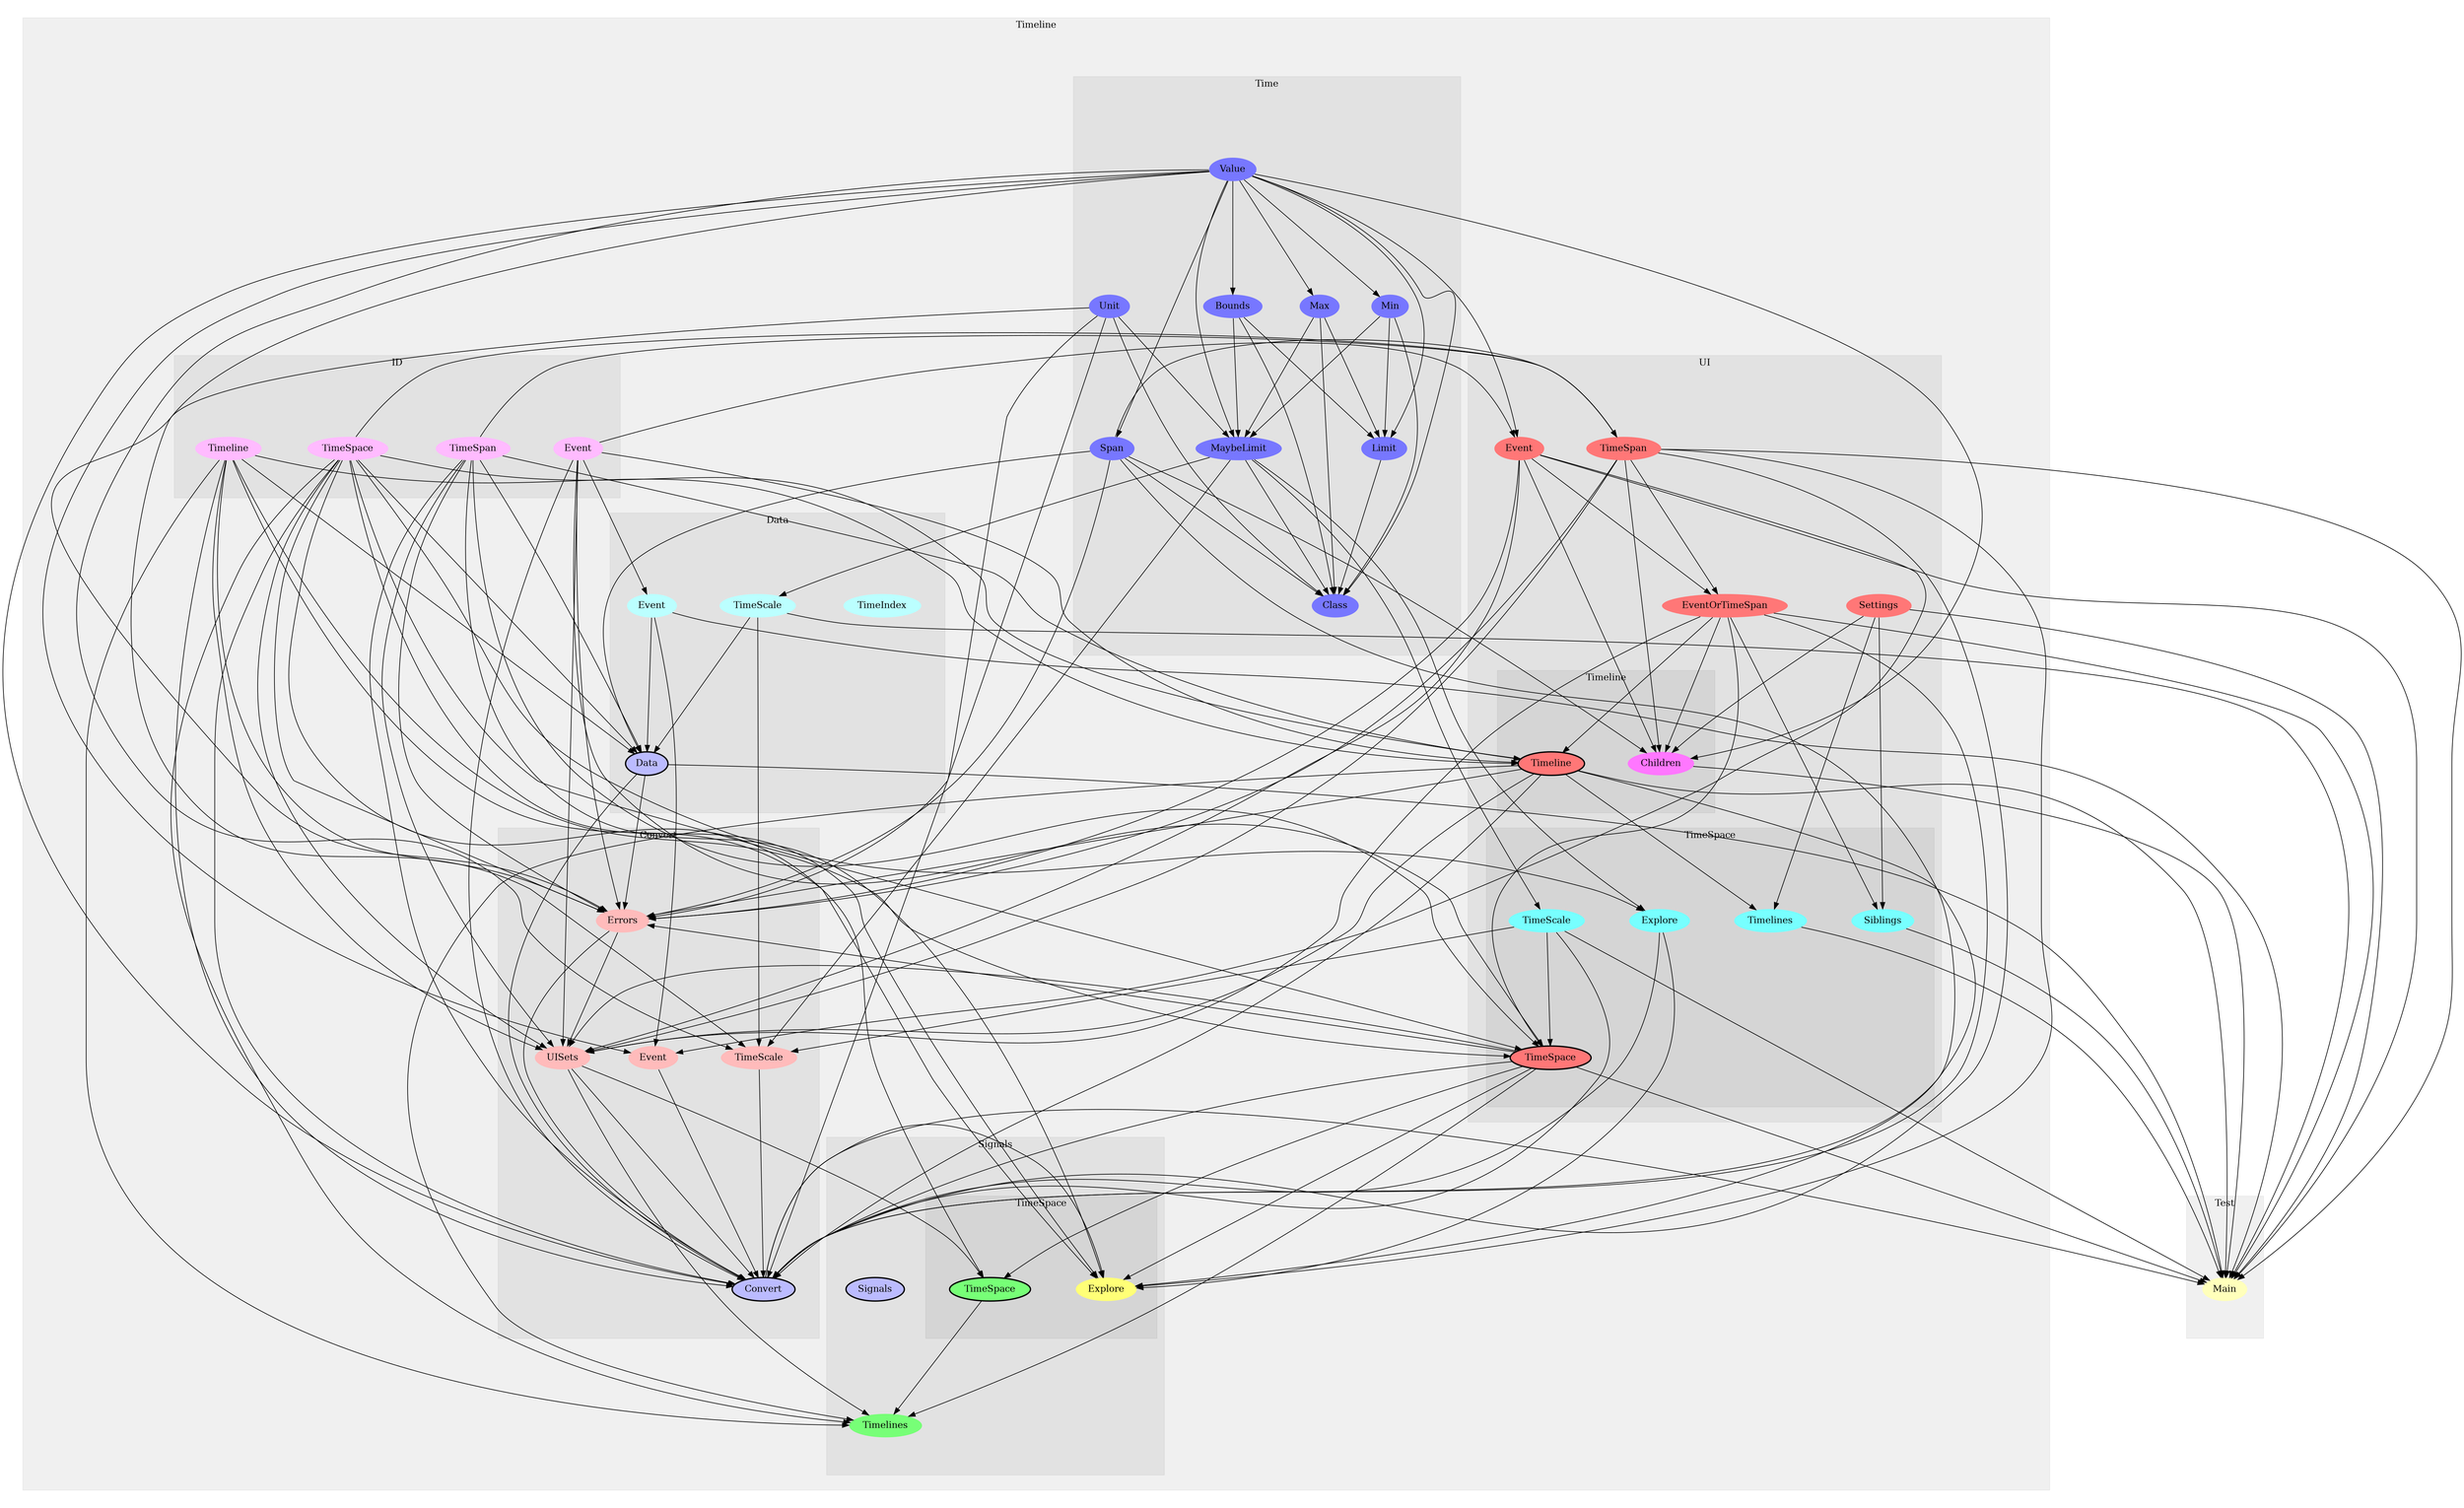 digraph Modules {
size="48,32";
ratio="fill";
subgraph cluster_0 {
label="Test";
color="#0000000F";
style="filled";
u37[label="Main",style="filled",fillcolor="#ffffbb",penwidth="0"];

}
subgraph cluster_1 {
label="Timeline";
color="#0000000F";
style="filled";
subgraph cluster_2 {
label="Convert";
color="#0000000F";
style="filled";
u16[label="Convert",style="filled,bold",fillcolor="#bbbbff"];
u3[label="Event",style="filled",fillcolor="#ffbbbb",penwidth="0"];
u4[label="UISets",style="filled",fillcolor="#ffbbbb",penwidth="0"];
u5[label="TimeScale",style="filled",fillcolor="#ffbbbb",penwidth="0"];
u6[label="Errors",style="filled",fillcolor="#ffbbbb",penwidth="0"];

}
subgraph cluster_3 {
label="Data";
color="#0000000F";
style="filled";
u15[label="Data",style="filled,bold",fillcolor="#bbbbff"];
u0[label="TimeIndex",style="filled",fillcolor="#bbffff",penwidth="0"];
u1[label="Event",style="filled",fillcolor="#bbffff",penwidth="0"];
u2[label="TimeScale",style="filled",fillcolor="#bbffff",penwidth="0"];

}
subgraph cluster_4 {
label="ID";
color="#0000000F";
style="filled";
u7[label="Timeline",style="filled",fillcolor="#ffbbff",penwidth="0"];
u8[label="TimeSpace",style="filled",fillcolor="#ffbbff",penwidth="0"];
u9[label="TimeSpan",style="filled",fillcolor="#ffbbff",penwidth="0"];
u10[label="Event",style="filled",fillcolor="#ffbbff",penwidth="0"];

}
subgraph cluster_5 {
label="Signals";
color="#0000000F";
style="filled";
u14[label="Signals",style="filled,bold",fillcolor="#bbbbff"];
u13[label="Timelines",style="filled",fillcolor="#77ff77",penwidth="0"];
subgraph cluster_6 {
label="TimeSpace";
color="#0000000F";
style="filled";
u11[label="TimeSpace",style="filled,bold",fillcolor="#77ff77"];
u12[label="Explore",style="filled",fillcolor="#ffff77",penwidth="0"];

}

}
subgraph cluster_7 {
label="Time";
color="#0000000F";
style="filled";
u28[label="Unit",style="filled",fillcolor="#7777ff",penwidth="0"];
u29[label="Span",style="filled",fillcolor="#7777ff",penwidth="0"];
u30[label="MaybeLimit",style="filled",fillcolor="#7777ff",penwidth="0"];
u31[label="Class",style="filled",fillcolor="#7777ff",penwidth="0"];
u32[label="Value",style="filled",fillcolor="#7777ff",penwidth="0"];
u33[label="Bounds",style="filled",fillcolor="#7777ff",penwidth="0"];
u34[label="Limit",style="filled",fillcolor="#7777ff",penwidth="0"];
u35[label="Max",style="filled",fillcolor="#7777ff",penwidth="0"];
u36[label="Min",style="filled",fillcolor="#7777ff",penwidth="0"];

}
subgraph cluster_8 {
label="UI";
color="#0000000F";
style="filled";
u17[label="EventOrTimeSpan",style="filled",fillcolor="#ff7777",penwidth="0"];
u19[label="Settings",style="filled",fillcolor="#ff7777",penwidth="0"];
u22[label="TimeSpan",style="filled",fillcolor="#ff7777",penwidth="0"];
u23[label="Event",style="filled",fillcolor="#ff7777",penwidth="0"];
subgraph cluster_9 {
label="TimeSpace";
color="#0000000F";
style="filled";
u21[label="TimeSpace",style="filled,bold",fillcolor="#ff7777"];
u24[label="TimeScale",style="filled",fillcolor="#77ffff",penwidth="0"];
u25[label="Siblings",style="filled",fillcolor="#77ffff",penwidth="0"];
u26[label="Explore",style="filled",fillcolor="#77ffff",penwidth="0"];
u27[label="Timelines",style="filled",fillcolor="#77ffff",penwidth="0"];

}
subgraph cluster_10 {
label="Timeline";
color="#0000000F";
style="filled";
u20[label="Timeline",style="filled,bold",fillcolor="#ff7777"];
u18[label="Children",style="filled",fillcolor="#ff77ff",penwidth="0"];

}

}

}
u10 -> u1;
u30 -> u2;
u1 -> u3;
u23 -> u3;
u32 -> u3;
u6 -> u4;
u7 -> u4;
u8 -> u4;
u9 -> u4;
u10 -> u4;
u17 -> u4;
u20 -> u4;
u21 -> u4;
u22 -> u4;
u23 -> u4;
u2 -> u5;
u24 -> u5;
u28 -> u5;
u30 -> u5;
u32 -> u5;
u7 -> u6;
u8 -> u6;
u9 -> u6;
u10 -> u6;
u15 -> u6;
u20 -> u6;
u21 -> u6;
u22 -> u6;
u23 -> u6;
u28 -> u6;
u29 -> u6;
u32 -> u6;
u4 -> u11;
u8 -> u11;
u21 -> u11;
u7 -> u12;
u8 -> u12;
u9 -> u12;
u16 -> u12;
u20 -> u12;
u21 -> u12;
u22 -> u12;
u26 -> u12;
u4 -> u13;
u7 -> u13;
u8 -> u13;
u11 -> u13;
u20 -> u13;
u21 -> u13;
u1 -> u15;
u2 -> u15;
u7 -> u15;
u8 -> u15;
u9 -> u15;
u29 -> u15;
u3 -> u16;
u4 -> u16;
u5 -> u16;
u6 -> u16;
u7 -> u16;
u8 -> u16;
u9 -> u16;
u10 -> u16;
u15 -> u16;
u17 -> u16;
u20 -> u16;
u21 -> u16;
u22 -> u16;
u24 -> u16;
u26 -> u16;
u28 -> u16;
u29 -> u16;
u32 -> u16;
u22 -> u17;
u23 -> u17;
u17 -> u18;
u19 -> u18;
u22 -> u18;
u23 -> u18;
u29 -> u18;
u32 -> u18;
u7 -> u20;
u8 -> u20;
u9 -> u20;
u10 -> u20;
u17 -> u20;
u7 -> u21;
u8 -> u21;
u9 -> u21;
u10 -> u21;
u17 -> u21;
u24 -> u21;
u8 -> u22;
u9 -> u22;
u29 -> u22;
u10 -> u23;
u32 -> u23;
u30 -> u24;
u17 -> u25;
u19 -> u25;
u8 -> u26;
u30 -> u26;
u19 -> u27;
u20 -> u27;
u32 -> u29;
u28 -> u30;
u32 -> u30;
u33 -> u30;
u35 -> u30;
u36 -> u30;
u28 -> u31;
u29 -> u31;
u30 -> u31;
u32 -> u31;
u33 -> u31;
u34 -> u31;
u35 -> u31;
u36 -> u31;
u32 -> u33;
u32 -> u34;
u33 -> u34;
u35 -> u34;
u36 -> u34;
u32 -> u35;
u32 -> u36;
u1 -> u37;
u2 -> u37;
u15 -> u37;
u16 -> u37;
u17 -> u37;
u18 -> u37;
u19 -> u37;
u20 -> u37;
u21 -> u37;
u22 -> u37;
u23 -> u37;
u24 -> u37;
u25 -> u37;
u27 -> u37;

}
